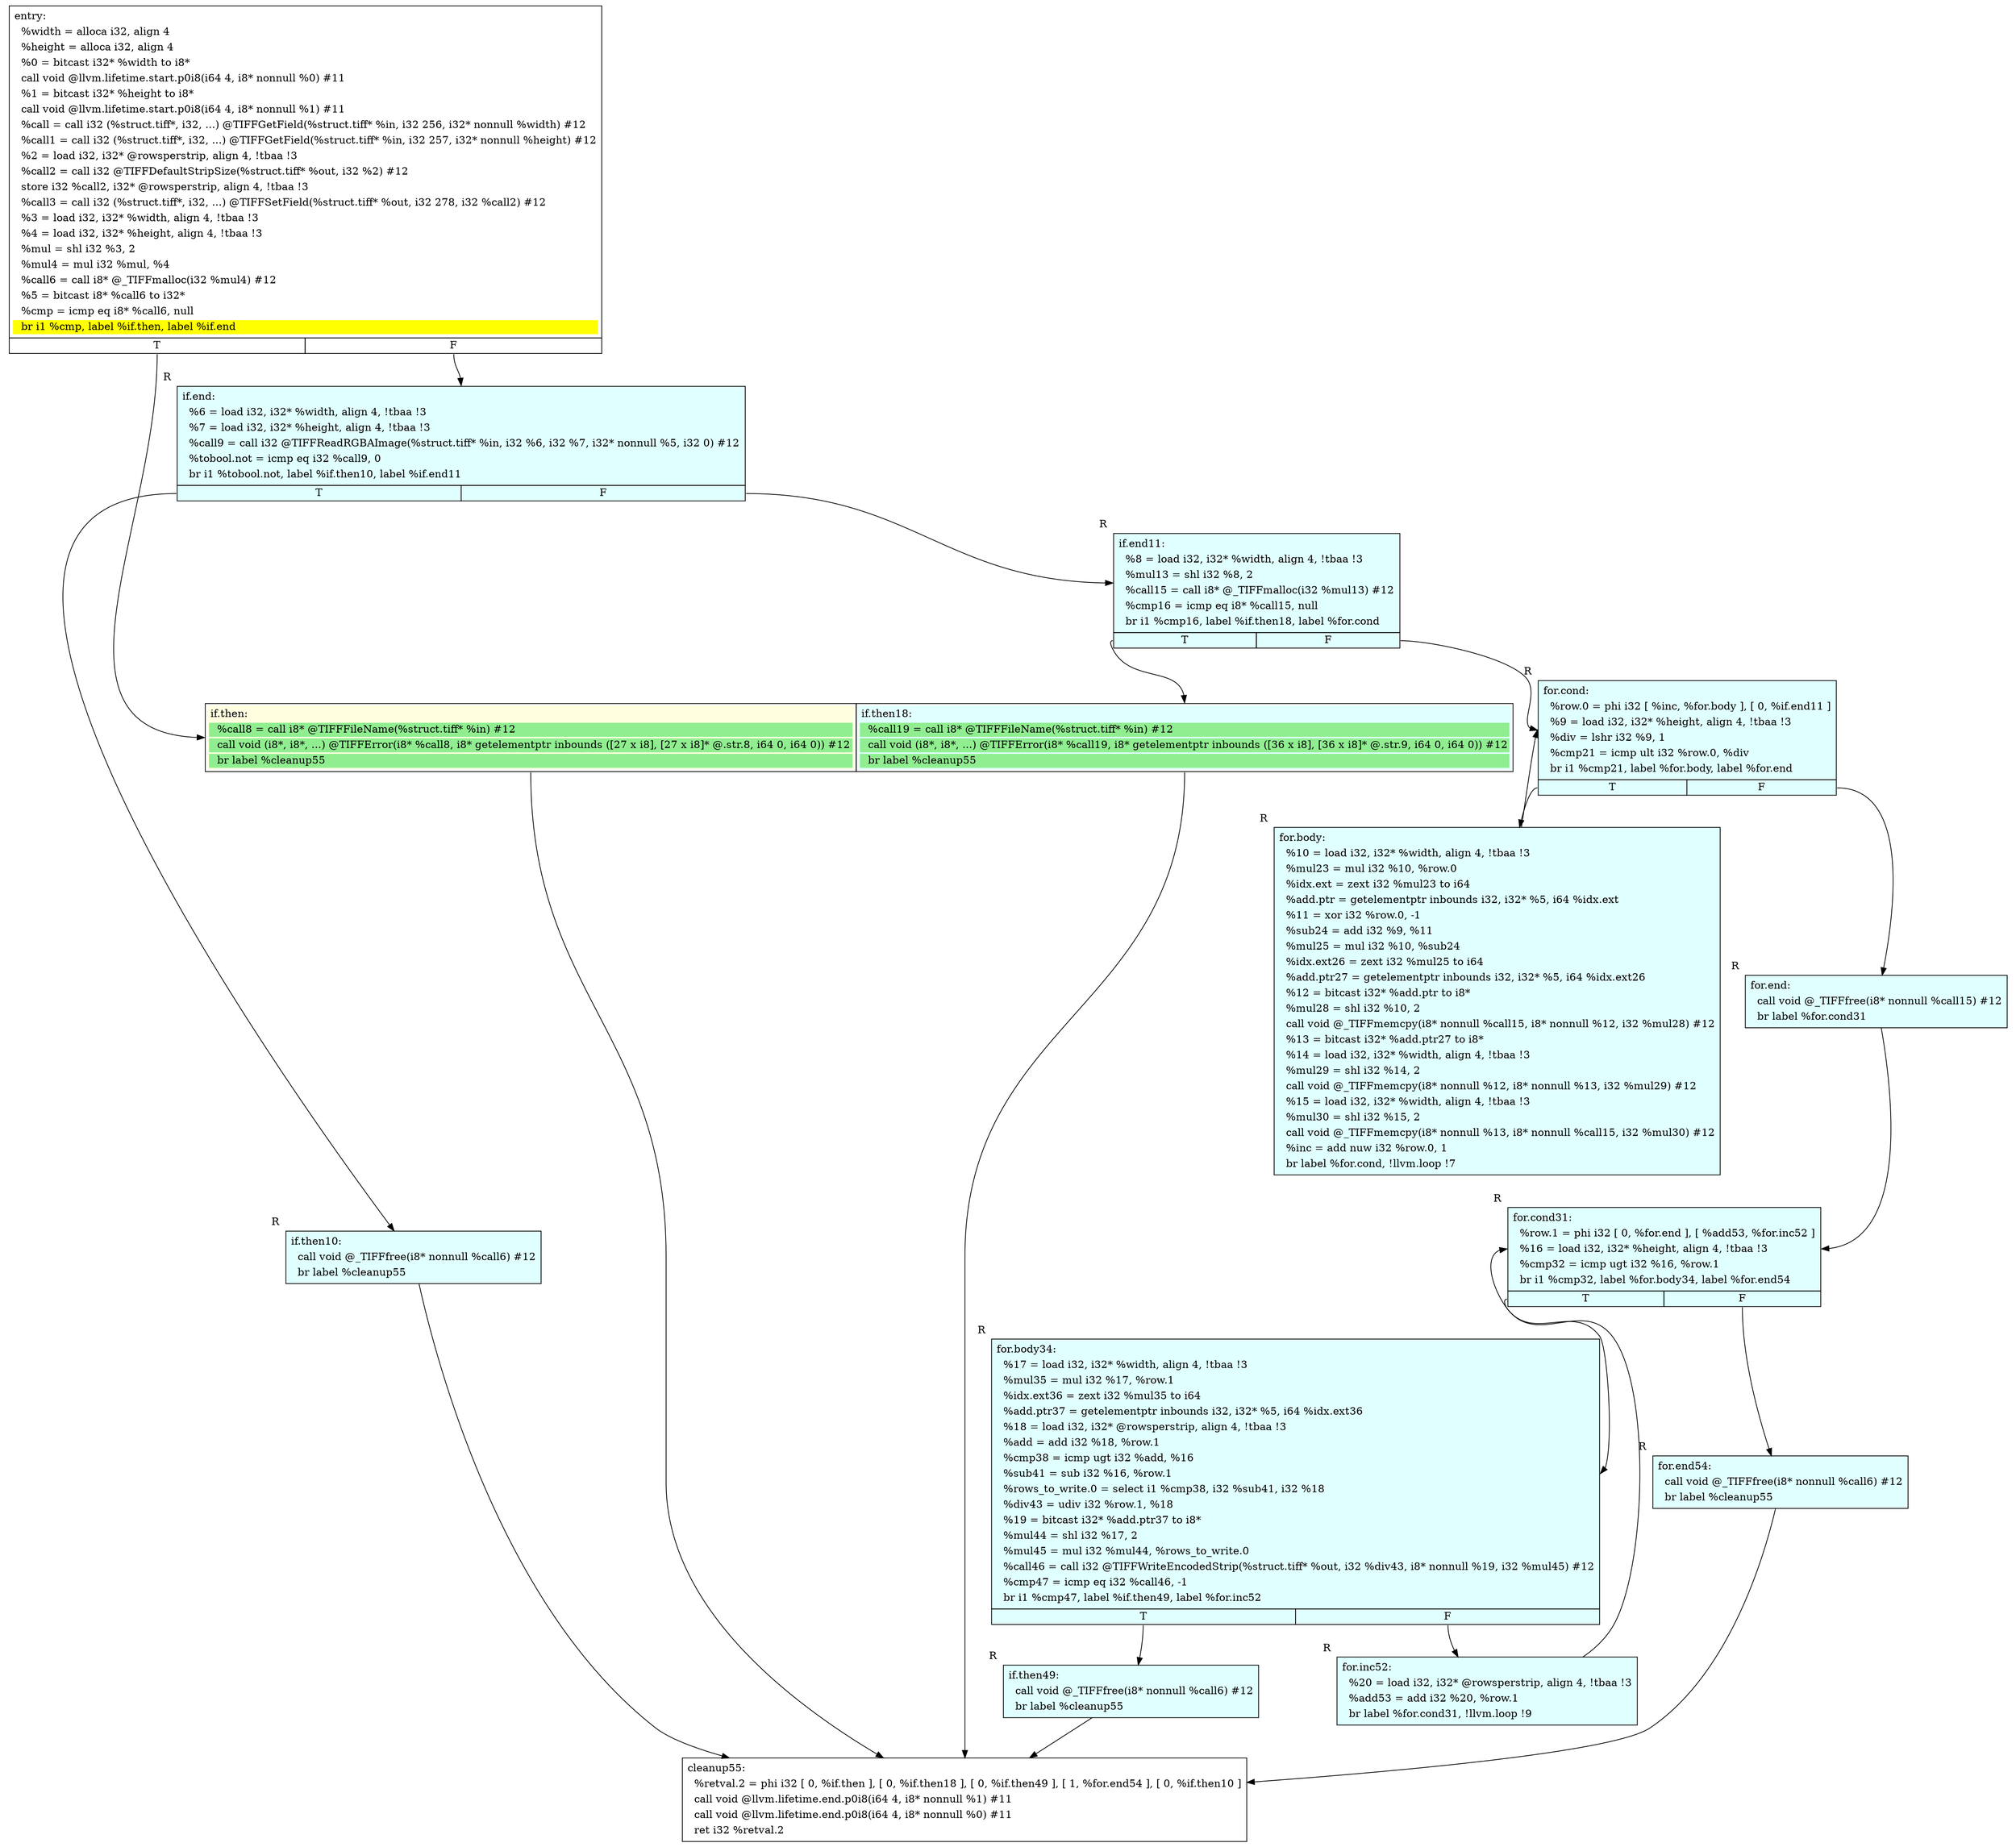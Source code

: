 digraph {
m_bb0 [shape = none, label  = <<table border="0" cellspacing="0">
<tr><td port="f1" border="1" colspan="2"><table bgcolor="LightYellow" border="0">
<tr><td align="left">if.then:</td></tr>
<tr><td bgcolor="lightgreen" align="left">  %call8 = call i8* @TIFFFileName(%struct.tiff* %in) #12</td></tr>
<tr><td bgcolor="lightgreen" align="left">  call void (i8*, i8*, ...) @TIFFError(i8* %call8, i8* getelementptr inbounds ([27 x i8], [27 x i8]* @.str.8, i64 0, i64 0)) #12</td></tr>
<tr><td bgcolor="lightgreen" align="left">  br label %cleanup55</td></tr>
</table>
</td>
<td port="f2" border="1" colspan="2"><table bgcolor="LightCyan" border="0">
<tr><td align="left">if.then18:</td></tr>
<tr><td bgcolor="lightgreen" align="left">  %call19 = call i8* @TIFFFileName(%struct.tiff* %in) #12</td></tr>
<tr><td bgcolor="lightgreen" align="left">  call void (i8*, i8*, ...) @TIFFError(i8* %call19, i8* getelementptr inbounds ([36 x i8], [36 x i8]* @.str.9, i64 0, i64 0)) #12</td></tr>
<tr><td bgcolor="lightgreen" align="left">  br label %cleanup55</td></tr>
</table>
</td></tr>
</table>> ]
f_bb0 [shape = none, label  = <<table  border="0" cellspacing="0">
<tr><td port="f" border="1" colspan="2"><table border="0">
<tr><td align="left">entry:</td></tr>
<tr><td align="left">  %width = alloca i32, align 4</td></tr>
<tr><td align="left">  %height = alloca i32, align 4</td></tr>
<tr><td align="left">  %0 = bitcast i32* %width to i8*</td></tr>
<tr><td align="left">  call void @llvm.lifetime.start.p0i8(i64 4, i8* nonnull %0) #11</td></tr>
<tr><td align="left">  %1 = bitcast i32* %height to i8*</td></tr>
<tr><td align="left">  call void @llvm.lifetime.start.p0i8(i64 4, i8* nonnull %1) #11</td></tr>
<tr><td align="left">  %call = call i32 (%struct.tiff*, i32, ...) @TIFFGetField(%struct.tiff* %in, i32 256, i32* nonnull %width) #12</td></tr>
<tr><td align="left">  %call1 = call i32 (%struct.tiff*, i32, ...) @TIFFGetField(%struct.tiff* %in, i32 257, i32* nonnull %height) #12</td></tr>
<tr><td align="left">  %2 = load i32, i32* @rowsperstrip, align 4, !tbaa !3</td></tr>
<tr><td align="left">  %call2 = call i32 @TIFFDefaultStripSize(%struct.tiff* %out, i32 %2) #12</td></tr>
<tr><td align="left">  store i32 %call2, i32* @rowsperstrip, align 4, !tbaa !3</td></tr>
<tr><td align="left">  %call3 = call i32 (%struct.tiff*, i32, ...) @TIFFSetField(%struct.tiff* %out, i32 278, i32 %call2) #12</td></tr>
<tr><td align="left">  %3 = load i32, i32* %width, align 4, !tbaa !3</td></tr>
<tr><td align="left">  %4 = load i32, i32* %height, align 4, !tbaa !3</td></tr>
<tr><td align="left">  %mul = shl i32 %3, 2</td></tr>
<tr><td align="left">  %mul4 = mul i32 %mul, %4</td></tr>
<tr><td align="left">  %call6 = call i8* @_TIFFmalloc(i32 %mul4) #12</td></tr>
<tr><td align="left">  %5 = bitcast i8* %call6 to i32*</td></tr>
<tr><td align="left">  %cmp = icmp eq i8* %call6, null</td></tr>
<tr><td bgcolor="yellow" align="left">  br i1 %cmp, label %if.then, label %if.end</td></tr>
</table>
</td></tr>
<tr><td border="1" port="fT">T</td><td border="1" port="fF">F</td></tr>
</table>> ]
f_bb1 [shape = none,  xlabel="R", label  = <<table  bgcolor="LightCyan"  border="0" cellspacing="0">
<tr><td port="f" border="1" colspan="2"><table border="0">
<tr><td align="left">if.end:</td></tr>
<tr><td align="left">  %6 = load i32, i32* %width, align 4, !tbaa !3</td></tr>
<tr><td align="left">  %7 = load i32, i32* %height, align 4, !tbaa !3</td></tr>
<tr><td align="left">  %call9 = call i32 @TIFFReadRGBAImage(%struct.tiff* %in, i32 %6, i32 %7, i32* nonnull %5, i32 0) #12</td></tr>
<tr><td align="left">  %tobool.not = icmp eq i32 %call9, 0</td></tr>
<tr><td align="left">  br i1 %tobool.not, label %if.then10, label %if.end11</td></tr>
</table>
</td></tr>
<tr><td border="1" port="fT">T</td><td border="1" port="fF">F</td></tr>
</table>> ]
f_bb2 [shape = none,  xlabel="R", label  = <<table  bgcolor="LightCyan"  border="0" cellspacing="0">
<tr><td port="f" border="1"><table border="0">
<tr><td align="left">if.then10:</td></tr>
<tr><td align="left">  call void @_TIFFfree(i8* nonnull %call6) #12</td></tr>
<tr><td align="left">  br label %cleanup55</td></tr>
</table>
</td></tr>
</table>> ]
f_bb3 [shape = none,  xlabel="R", label  = <<table  bgcolor="LightCyan"  border="0" cellspacing="0">
<tr><td port="f" border="1" colspan="2"><table border="0">
<tr><td align="left">if.end11:</td></tr>
<tr><td align="left">  %8 = load i32, i32* %width, align 4, !tbaa !3</td></tr>
<tr><td align="left">  %mul13 = shl i32 %8, 2</td></tr>
<tr><td align="left">  %call15 = call i8* @_TIFFmalloc(i32 %mul13) #12</td></tr>
<tr><td align="left">  %cmp16 = icmp eq i8* %call15, null</td></tr>
<tr><td align="left">  br i1 %cmp16, label %if.then18, label %for.cond</td></tr>
</table>
</td></tr>
<tr><td border="1" port="fT">T</td><td border="1" port="fF">F</td></tr>
</table>> ]
f_bb4 [shape = none,  xlabel="R", label  = <<table  bgcolor="LightCyan"  border="0" cellspacing="0">
<tr><td port="f" border="1" colspan="2"><table border="0">
<tr><td align="left">for.cond:</td></tr>
<tr><td align="left">  %row.0 = phi i32 [ %inc, %for.body ], [ 0, %if.end11 ]</td></tr>
<tr><td align="left">  %9 = load i32, i32* %height, align 4, !tbaa !3</td></tr>
<tr><td align="left">  %div = lshr i32 %9, 1</td></tr>
<tr><td align="left">  %cmp21 = icmp ult i32 %row.0, %div</td></tr>
<tr><td align="left">  br i1 %cmp21, label %for.body, label %for.end</td></tr>
</table>
</td></tr>
<tr><td border="1" port="fT">T</td><td border="1" port="fF">F</td></tr>
</table>> ]
f_bb5 [shape = none,  xlabel="R", label  = <<table  bgcolor="LightCyan"  border="0" cellspacing="0">
<tr><td port="f" border="1"><table border="0">
<tr><td align="left">for.body:</td></tr>
<tr><td align="left">  %10 = load i32, i32* %width, align 4, !tbaa !3</td></tr>
<tr><td align="left">  %mul23 = mul i32 %10, %row.0</td></tr>
<tr><td align="left">  %idx.ext = zext i32 %mul23 to i64</td></tr>
<tr><td align="left">  %add.ptr = getelementptr inbounds i32, i32* %5, i64 %idx.ext</td></tr>
<tr><td align="left">  %11 = xor i32 %row.0, -1</td></tr>
<tr><td align="left">  %sub24 = add i32 %9, %11</td></tr>
<tr><td align="left">  %mul25 = mul i32 %10, %sub24</td></tr>
<tr><td align="left">  %idx.ext26 = zext i32 %mul25 to i64</td></tr>
<tr><td align="left">  %add.ptr27 = getelementptr inbounds i32, i32* %5, i64 %idx.ext26</td></tr>
<tr><td align="left">  %12 = bitcast i32* %add.ptr to i8*</td></tr>
<tr><td align="left">  %mul28 = shl i32 %10, 2</td></tr>
<tr><td align="left">  call void @_TIFFmemcpy(i8* nonnull %call15, i8* nonnull %12, i32 %mul28) #12</td></tr>
<tr><td align="left">  %13 = bitcast i32* %add.ptr27 to i8*</td></tr>
<tr><td align="left">  %14 = load i32, i32* %width, align 4, !tbaa !3</td></tr>
<tr><td align="left">  %mul29 = shl i32 %14, 2</td></tr>
<tr><td align="left">  call void @_TIFFmemcpy(i8* nonnull %12, i8* nonnull %13, i32 %mul29) #12</td></tr>
<tr><td align="left">  %15 = load i32, i32* %width, align 4, !tbaa !3</td></tr>
<tr><td align="left">  %mul30 = shl i32 %15, 2</td></tr>
<tr><td align="left">  call void @_TIFFmemcpy(i8* nonnull %13, i8* nonnull %call15, i32 %mul30) #12</td></tr>
<tr><td align="left">  %inc = add nuw i32 %row.0, 1</td></tr>
<tr><td align="left">  br label %for.cond, !llvm.loop !7</td></tr>
</table>
</td></tr>
</table>> ]
f_bb6 [shape = none,  xlabel="R", label  = <<table  bgcolor="LightCyan"  border="0" cellspacing="0">
<tr><td port="f" border="1"><table border="0">
<tr><td align="left">for.end:</td></tr>
<tr><td align="left">  call void @_TIFFfree(i8* nonnull %call15) #12</td></tr>
<tr><td align="left">  br label %for.cond31</td></tr>
</table>
</td></tr>
</table>> ]
f_bb7 [shape = none,  xlabel="R", label  = <<table  bgcolor="LightCyan"  border="0" cellspacing="0">
<tr><td port="f" border="1" colspan="2"><table border="0">
<tr><td align="left">for.cond31:</td></tr>
<tr><td align="left">  %row.1 = phi i32 [ 0, %for.end ], [ %add53, %for.inc52 ]</td></tr>
<tr><td align="left">  %16 = load i32, i32* %height, align 4, !tbaa !3</td></tr>
<tr><td align="left">  %cmp32 = icmp ugt i32 %16, %row.1</td></tr>
<tr><td align="left">  br i1 %cmp32, label %for.body34, label %for.end54</td></tr>
</table>
</td></tr>
<tr><td border="1" port="fT">T</td><td border="1" port="fF">F</td></tr>
</table>> ]
f_bb8 [shape = none,  xlabel="R", label  = <<table  bgcolor="LightCyan"  border="0" cellspacing="0">
<tr><td port="f" border="1" colspan="2"><table border="0">
<tr><td align="left">for.body34:</td></tr>
<tr><td align="left">  %17 = load i32, i32* %width, align 4, !tbaa !3</td></tr>
<tr><td align="left">  %mul35 = mul i32 %17, %row.1</td></tr>
<tr><td align="left">  %idx.ext36 = zext i32 %mul35 to i64</td></tr>
<tr><td align="left">  %add.ptr37 = getelementptr inbounds i32, i32* %5, i64 %idx.ext36</td></tr>
<tr><td align="left">  %18 = load i32, i32* @rowsperstrip, align 4, !tbaa !3</td></tr>
<tr><td align="left">  %add = add i32 %18, %row.1</td></tr>
<tr><td align="left">  %cmp38 = icmp ugt i32 %add, %16</td></tr>
<tr><td align="left">  %sub41 = sub i32 %16, %row.1</td></tr>
<tr><td align="left">  %rows_to_write.0 = select i1 %cmp38, i32 %sub41, i32 %18</td></tr>
<tr><td align="left">  %div43 = udiv i32 %row.1, %18</td></tr>
<tr><td align="left">  %19 = bitcast i32* %add.ptr37 to i8*</td></tr>
<tr><td align="left">  %mul44 = shl i32 %17, 2</td></tr>
<tr><td align="left">  %mul45 = mul i32 %mul44, %rows_to_write.0</td></tr>
<tr><td align="left">  %call46 = call i32 @TIFFWriteEncodedStrip(%struct.tiff* %out, i32 %div43, i8* nonnull %19, i32 %mul45) #12</td></tr>
<tr><td align="left">  %cmp47 = icmp eq i32 %call46, -1</td></tr>
<tr><td align="left">  br i1 %cmp47, label %if.then49, label %for.inc52</td></tr>
</table>
</td></tr>
<tr><td border="1" port="fT">T</td><td border="1" port="fF">F</td></tr>
</table>> ]
f_bb9 [shape = none,  xlabel="R", label  = <<table  bgcolor="LightCyan"  border="0" cellspacing="0">
<tr><td port="f" border="1"><table border="0">
<tr><td align="left">if.then49:</td></tr>
<tr><td align="left">  call void @_TIFFfree(i8* nonnull %call6) #12</td></tr>
<tr><td align="left">  br label %cleanup55</td></tr>
</table>
</td></tr>
</table>> ]
f_bb10 [shape = none,  xlabel="R", label  = <<table  bgcolor="LightCyan"  border="0" cellspacing="0">
<tr><td port="f" border="1"><table border="0">
<tr><td align="left">for.inc52:</td></tr>
<tr><td align="left">  %20 = load i32, i32* @rowsperstrip, align 4, !tbaa !3</td></tr>
<tr><td align="left">  %add53 = add i32 %20, %row.1</td></tr>
<tr><td align="left">  br label %for.cond31, !llvm.loop !9</td></tr>
</table>
</td></tr>
</table>> ]
f_bb11 [shape = none,  xlabel="R", label  = <<table  bgcolor="LightCyan"  border="0" cellspacing="0">
<tr><td port="f" border="1"><table border="0">
<tr><td align="left">for.end54:</td></tr>
<tr><td align="left">  call void @_TIFFfree(i8* nonnull %call6) #12</td></tr>
<tr><td align="left">  br label %cleanup55</td></tr>
</table>
</td></tr>
</table>> ]
f_bb12 [shape = none, label  = <<table  border="0" cellspacing="0">
<tr><td port="f" border="1"><table border="0">
<tr><td align="left">cleanup55:</td></tr>
<tr><td align="left">  %retval.2 = phi i32 [ 0, %if.then ], [ 0, %if.then18 ], [ 0, %if.then49 ], [ 1, %for.end54 ], [ 0, %if.then10 ]</td></tr>
<tr><td align="left">  call void @llvm.lifetime.end.p0i8(i64 4, i8* nonnull %1) #11</td></tr>
<tr><td align="left">  call void @llvm.lifetime.end.p0i8(i64 4, i8* nonnull %0) #11</td></tr>
<tr><td align="left">  ret i32 %retval.2</td></tr>
</table>
</td></tr>
</table>> ]
f_bb0:fT -> m_bb0:f1
f_bb0:fF -> f_bb1:f
m_bb0:f1 -> f_bb12:f
f_bb1:fT -> f_bb2:f
f_bb1:fF -> f_bb3:f
f_bb2:f -> f_bb12:f
f_bb3:fT -> m_bb0:f2
f_bb3:fF -> f_bb4:f
m_bb0:f2 -> f_bb12:f
f_bb4:fT -> f_bb5:f
f_bb4:fF -> f_bb6:f
f_bb5:f -> f_bb4:f
f_bb6:f -> f_bb7:f
f_bb7:fT -> f_bb8:f
f_bb7:fF -> f_bb11:f
f_bb8:fT -> f_bb9:f
f_bb8:fF -> f_bb10:f
f_bb9:f -> f_bb12:f
f_bb10:f -> f_bb7:f
f_bb11:f -> f_bb12:f
}


